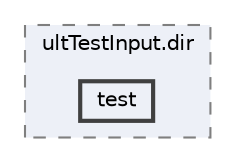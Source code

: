 digraph "linuxbuild/src/CMakeFiles/ultTestInput.dir/test"
{
 // LATEX_PDF_SIZE
  bgcolor="transparent";
  edge [fontname=Helvetica,fontsize=10,labelfontname=Helvetica,labelfontsize=10];
  node [fontname=Helvetica,fontsize=10,shape=box,height=0.2,width=0.4];
  compound=true
  subgraph clusterdir_768e96edee9f8741ee377bfecb9fe8b2 {
    graph [ bgcolor="#edf0f7", pencolor="grey50", label="ultTestInput.dir", fontname=Helvetica,fontsize=10 style="filled,dashed", URL="dir_768e96edee9f8741ee377bfecb9fe8b2.html",tooltip=""]
  dir_45569716c010ba7c9ae672359bd75608 [label="test", fillcolor="#edf0f7", color="grey25", style="filled,bold", URL="dir_45569716c010ba7c9ae672359bd75608.html",tooltip=""];
  }
}

